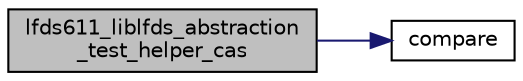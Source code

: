 digraph "lfds611_liblfds_abstraction_test_helper_cas"
{
 // LATEX_PDF_SIZE
  edge [fontname="Helvetica",fontsize="10",labelfontname="Helvetica",labelfontsize="10"];
  node [fontname="Helvetica",fontsize="10",shape=record];
  rankdir="LR";
  Node1 [label="lfds611_liblfds_abstraction\l_test_helper_cas",height=0.2,width=0.4,color="black", fillcolor="grey75", style="filled", fontcolor="black",tooltip=" "];
  Node1 -> Node2 [color="midnightblue",fontsize="10",style="solid",fontname="Helvetica"];
  Node2 [label="compare",height=0.2,width=0.4,color="black", fillcolor="white", style="filled",URL="$list_8c.html#ac70138609ef6aa6fabca57aca8681e83",tooltip="compare the value of two parameters"];
}
